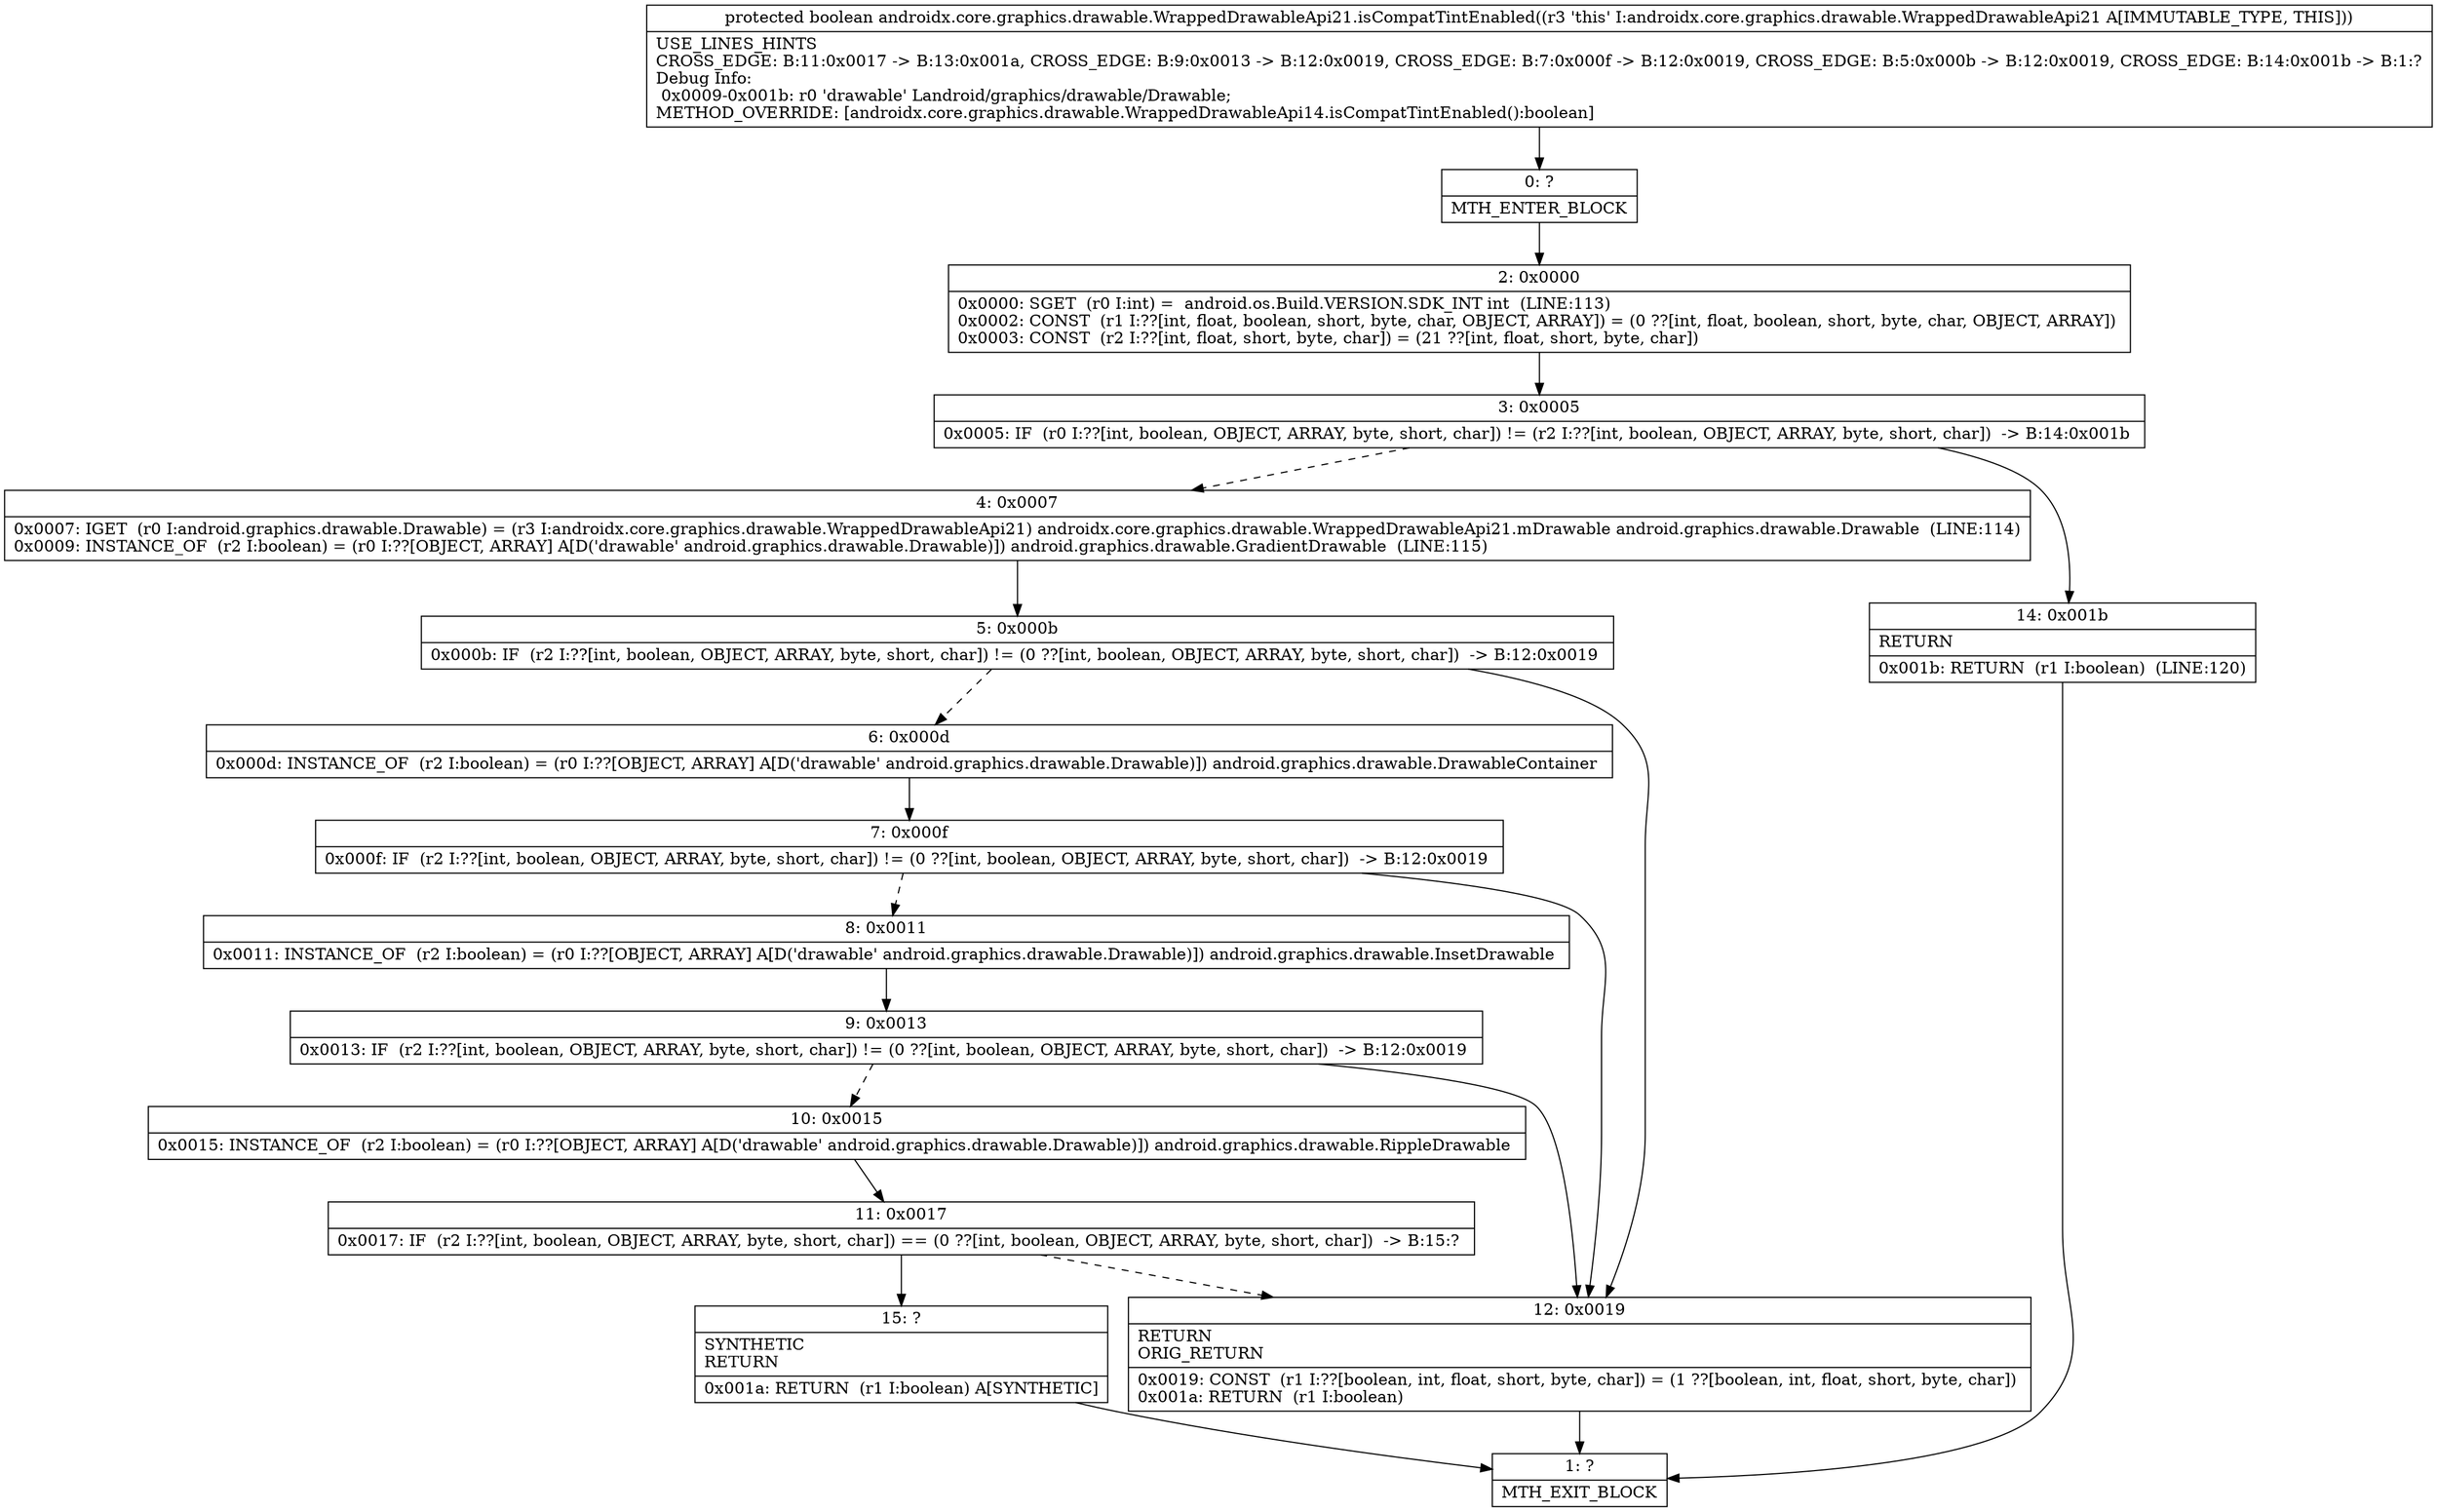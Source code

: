 digraph "CFG forandroidx.core.graphics.drawable.WrappedDrawableApi21.isCompatTintEnabled()Z" {
Node_0 [shape=record,label="{0\:\ ?|MTH_ENTER_BLOCK\l}"];
Node_2 [shape=record,label="{2\:\ 0x0000|0x0000: SGET  (r0 I:int) =  android.os.Build.VERSION.SDK_INT int  (LINE:113)\l0x0002: CONST  (r1 I:??[int, float, boolean, short, byte, char, OBJECT, ARRAY]) = (0 ??[int, float, boolean, short, byte, char, OBJECT, ARRAY]) \l0x0003: CONST  (r2 I:??[int, float, short, byte, char]) = (21 ??[int, float, short, byte, char]) \l}"];
Node_3 [shape=record,label="{3\:\ 0x0005|0x0005: IF  (r0 I:??[int, boolean, OBJECT, ARRAY, byte, short, char]) != (r2 I:??[int, boolean, OBJECT, ARRAY, byte, short, char])  \-\> B:14:0x001b \l}"];
Node_4 [shape=record,label="{4\:\ 0x0007|0x0007: IGET  (r0 I:android.graphics.drawable.Drawable) = (r3 I:androidx.core.graphics.drawable.WrappedDrawableApi21) androidx.core.graphics.drawable.WrappedDrawableApi21.mDrawable android.graphics.drawable.Drawable  (LINE:114)\l0x0009: INSTANCE_OF  (r2 I:boolean) = (r0 I:??[OBJECT, ARRAY] A[D('drawable' android.graphics.drawable.Drawable)]) android.graphics.drawable.GradientDrawable  (LINE:115)\l}"];
Node_5 [shape=record,label="{5\:\ 0x000b|0x000b: IF  (r2 I:??[int, boolean, OBJECT, ARRAY, byte, short, char]) != (0 ??[int, boolean, OBJECT, ARRAY, byte, short, char])  \-\> B:12:0x0019 \l}"];
Node_6 [shape=record,label="{6\:\ 0x000d|0x000d: INSTANCE_OF  (r2 I:boolean) = (r0 I:??[OBJECT, ARRAY] A[D('drawable' android.graphics.drawable.Drawable)]) android.graphics.drawable.DrawableContainer \l}"];
Node_7 [shape=record,label="{7\:\ 0x000f|0x000f: IF  (r2 I:??[int, boolean, OBJECT, ARRAY, byte, short, char]) != (0 ??[int, boolean, OBJECT, ARRAY, byte, short, char])  \-\> B:12:0x0019 \l}"];
Node_8 [shape=record,label="{8\:\ 0x0011|0x0011: INSTANCE_OF  (r2 I:boolean) = (r0 I:??[OBJECT, ARRAY] A[D('drawable' android.graphics.drawable.Drawable)]) android.graphics.drawable.InsetDrawable \l}"];
Node_9 [shape=record,label="{9\:\ 0x0013|0x0013: IF  (r2 I:??[int, boolean, OBJECT, ARRAY, byte, short, char]) != (0 ??[int, boolean, OBJECT, ARRAY, byte, short, char])  \-\> B:12:0x0019 \l}"];
Node_10 [shape=record,label="{10\:\ 0x0015|0x0015: INSTANCE_OF  (r2 I:boolean) = (r0 I:??[OBJECT, ARRAY] A[D('drawable' android.graphics.drawable.Drawable)]) android.graphics.drawable.RippleDrawable \l}"];
Node_11 [shape=record,label="{11\:\ 0x0017|0x0017: IF  (r2 I:??[int, boolean, OBJECT, ARRAY, byte, short, char]) == (0 ??[int, boolean, OBJECT, ARRAY, byte, short, char])  \-\> B:15:? \l}"];
Node_15 [shape=record,label="{15\:\ ?|SYNTHETIC\lRETURN\l|0x001a: RETURN  (r1 I:boolean) A[SYNTHETIC]\l}"];
Node_1 [shape=record,label="{1\:\ ?|MTH_EXIT_BLOCK\l}"];
Node_12 [shape=record,label="{12\:\ 0x0019|RETURN\lORIG_RETURN\l|0x0019: CONST  (r1 I:??[boolean, int, float, short, byte, char]) = (1 ??[boolean, int, float, short, byte, char]) \l0x001a: RETURN  (r1 I:boolean) \l}"];
Node_14 [shape=record,label="{14\:\ 0x001b|RETURN\l|0x001b: RETURN  (r1 I:boolean)  (LINE:120)\l}"];
MethodNode[shape=record,label="{protected boolean androidx.core.graphics.drawable.WrappedDrawableApi21.isCompatTintEnabled((r3 'this' I:androidx.core.graphics.drawable.WrappedDrawableApi21 A[IMMUTABLE_TYPE, THIS]))  | USE_LINES_HINTS\lCROSS_EDGE: B:11:0x0017 \-\> B:13:0x001a, CROSS_EDGE: B:9:0x0013 \-\> B:12:0x0019, CROSS_EDGE: B:7:0x000f \-\> B:12:0x0019, CROSS_EDGE: B:5:0x000b \-\> B:12:0x0019, CROSS_EDGE: B:14:0x001b \-\> B:1:?\lDebug Info:\l  0x0009\-0x001b: r0 'drawable' Landroid\/graphics\/drawable\/Drawable;\lMETHOD_OVERRIDE: [androidx.core.graphics.drawable.WrappedDrawableApi14.isCompatTintEnabled():boolean]\l}"];
MethodNode -> Node_0;Node_0 -> Node_2;
Node_2 -> Node_3;
Node_3 -> Node_4[style=dashed];
Node_3 -> Node_14;
Node_4 -> Node_5;
Node_5 -> Node_6[style=dashed];
Node_5 -> Node_12;
Node_6 -> Node_7;
Node_7 -> Node_8[style=dashed];
Node_7 -> Node_12;
Node_8 -> Node_9;
Node_9 -> Node_10[style=dashed];
Node_9 -> Node_12;
Node_10 -> Node_11;
Node_11 -> Node_12[style=dashed];
Node_11 -> Node_15;
Node_15 -> Node_1;
Node_12 -> Node_1;
Node_14 -> Node_1;
}

